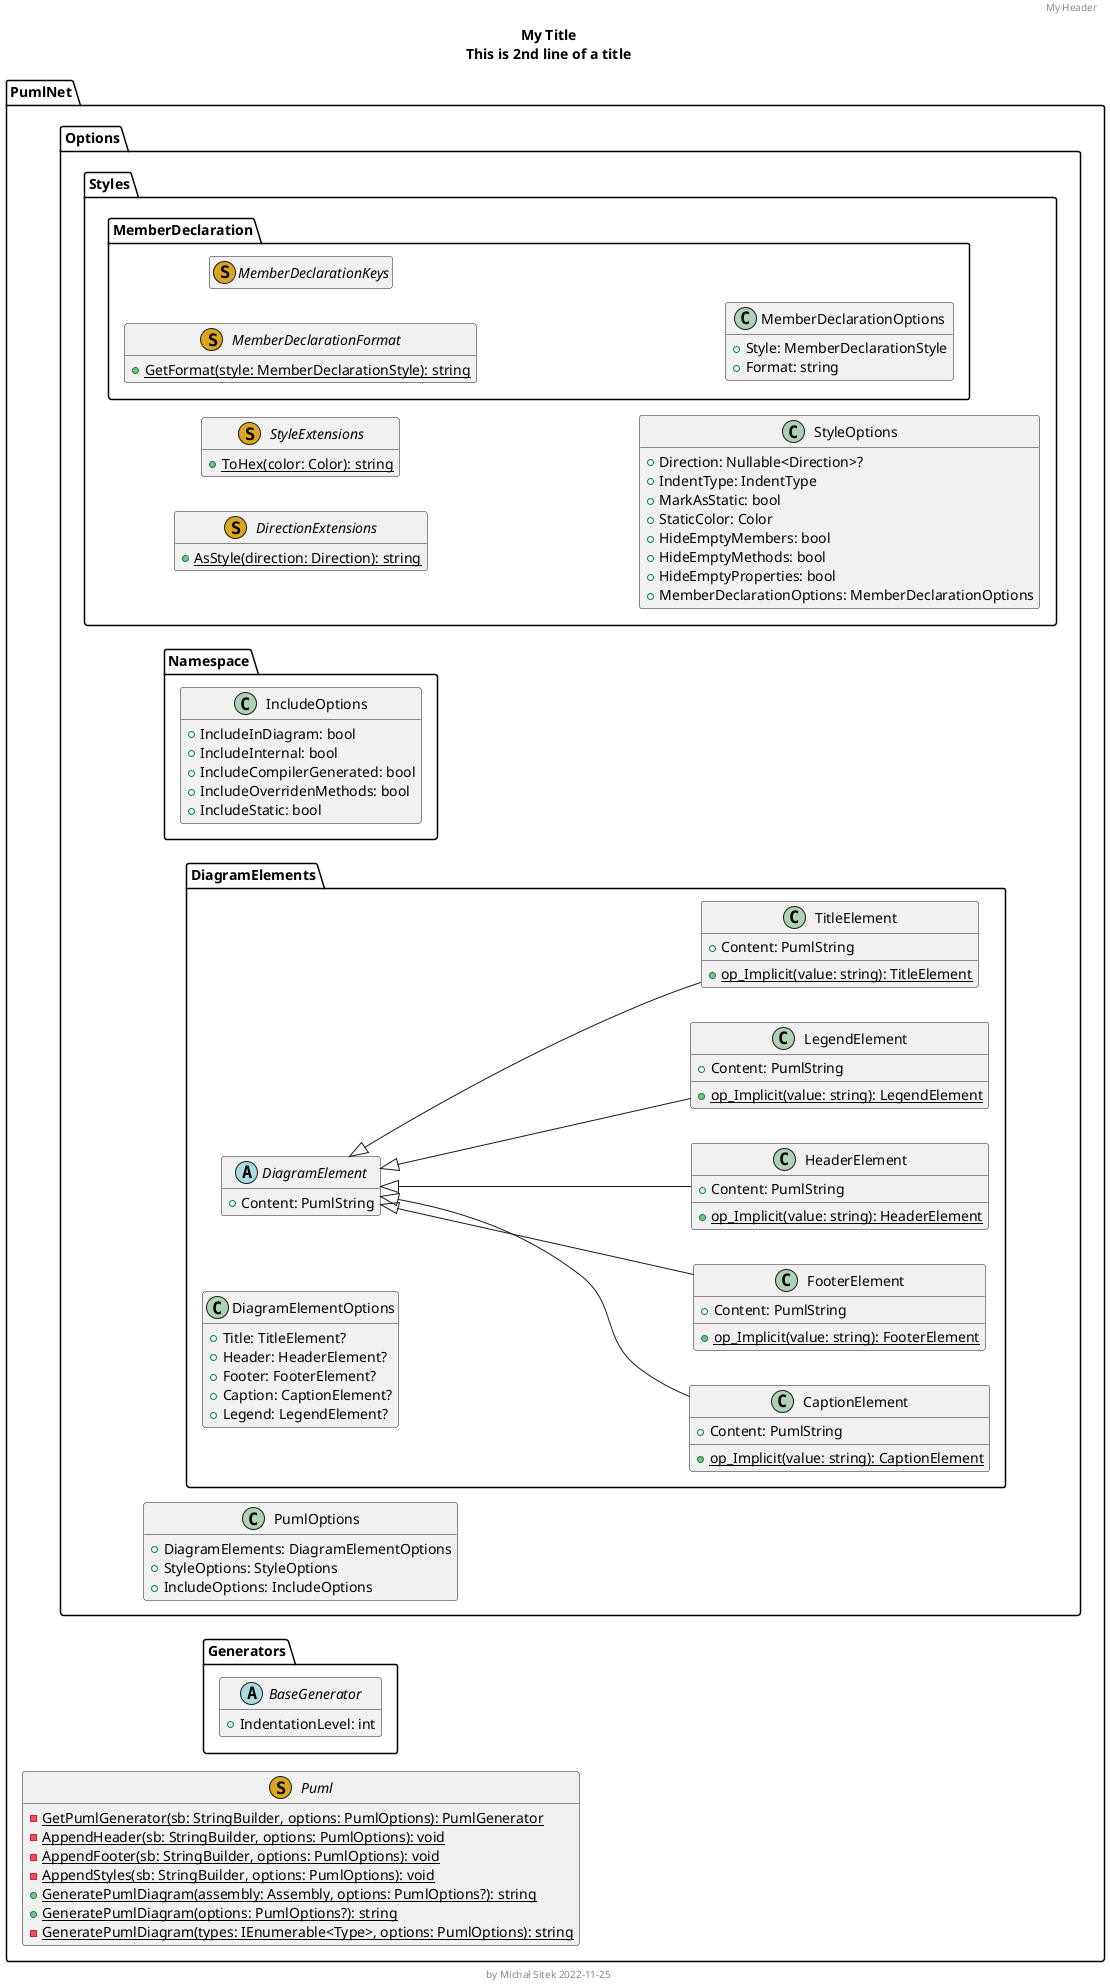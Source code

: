 @startuml
left to right direction
hide empty members

title
My Title
This is 2nd line of a title
end title

header
My Header
end header

footer
by Michał Sitek 2022-11-25
end footer



abstract class "Puml" as PumlNet.Puml << (S,#DAA520) >> {
  -{static} GetPumlGenerator(sb: StringBuilder, options: PumlOptions): PumlGenerator
  -{static} AppendHeader(sb: StringBuilder, options: PumlOptions): void
  -{static} AppendFooter(sb: StringBuilder, options: PumlOptions): void
  -{static} AppendStyles(sb: StringBuilder, options: PumlOptions): void
  +{static} GeneratePumlDiagram(assembly: Assembly, options: PumlOptions?): string
  +{static} GeneratePumlDiagram(options: PumlOptions?): string
  -{static} GeneratePumlDiagram(types: IEnumerable<Type>, options: PumlOptions): string
}

class "PumlOptions" as PumlNet.Options.PumlOptions  {
  +DiagramElements: DiagramElementOptions
  +StyleOptions: StyleOptions
  +IncludeOptions: IncludeOptions
}

abstract class "DirectionExtensions" as PumlNet.Options.Styles.DirectionExtensions << (S,#DAA520) >> {
  +{static} AsStyle(direction: Direction): string
}

abstract class "StyleExtensions" as PumlNet.Options.Styles.StyleExtensions << (S,#DAA520) >> {
  +{static} ToHex(color: Color): string
}

class "StyleOptions" as PumlNet.Options.Styles.StyleOptions  {
  +Direction: Nullable<Direction>?
  +IndentType: IndentType
  +MarkAsStatic: bool
  +StaticColor: Color
  +HideEmptyMembers: bool
  +HideEmptyMethods: bool
  +HideEmptyProperties: bool
  +MemberDeclarationOptions: MemberDeclarationOptions
}

abstract class "MemberDeclarationFormat" as PumlNet.Options.Styles.MemberDeclaration.MemberDeclarationFormat << (S,#DAA520) >> {
  +{static} GetFormat(style: MemberDeclarationStyle): string
}

abstract class "MemberDeclarationKeys" as PumlNet.Options.Styles.MemberDeclaration.MemberDeclarationKeys << (S,#DAA520) >> {
}

class "MemberDeclarationOptions" as PumlNet.Options.Styles.MemberDeclaration.MemberDeclarationOptions  {
  +Style: MemberDeclarationStyle
  +Format: string
}

class "IncludeOptions" as PumlNet.Options.Namespace.IncludeOptions  {
  +IncludeInDiagram: bool
  +IncludeInternal: bool
  +IncludeCompilerGenerated: bool
  +IncludeOverridenMethods: bool
  +IncludeStatic: bool
}

class "CaptionElement" as PumlNet.Options.DiagramElements.CaptionElement  {
  +Content: PumlString
  +{static} op_Implicit(value: string): CaptionElement
}

abstract class "DiagramElement" as PumlNet.Options.DiagramElements.DiagramElement  {
  +Content: PumlString
}

class "DiagramElementOptions" as PumlNet.Options.DiagramElements.DiagramElementOptions  {
  +Title: TitleElement?
  +Header: HeaderElement?
  +Footer: FooterElement?
  +Caption: CaptionElement?
  +Legend: LegendElement?
}

class "FooterElement" as PumlNet.Options.DiagramElements.FooterElement  {
  +Content: PumlString
  +{static} op_Implicit(value: string): FooterElement
}

class "HeaderElement" as PumlNet.Options.DiagramElements.HeaderElement  {
  +Content: PumlString
  +{static} op_Implicit(value: string): HeaderElement
}

class "LegendElement" as PumlNet.Options.DiagramElements.LegendElement  {
  +Content: PumlString
  +{static} op_Implicit(value: string): LegendElement
}

class "TitleElement" as PumlNet.Options.DiagramElements.TitleElement  {
  +Content: PumlString
  +{static} op_Implicit(value: string): TitleElement
}

abstract class "BaseGenerator" as PumlNet.Generators.BaseGenerator  {
  +IndentationLevel: int
}


PumlNet.Options.DiagramElements.DiagramElement <|-- PumlNet.Options.DiagramElements.CaptionElement
PumlNet.Options.DiagramElements.DiagramElement <|-- PumlNet.Options.DiagramElements.FooterElement
PumlNet.Options.DiagramElements.DiagramElement <|-- PumlNet.Options.DiagramElements.HeaderElement
PumlNet.Options.DiagramElements.DiagramElement <|-- PumlNet.Options.DiagramElements.LegendElement
PumlNet.Options.DiagramElements.DiagramElement <|-- PumlNet.Options.DiagramElements.TitleElement

@enduml
